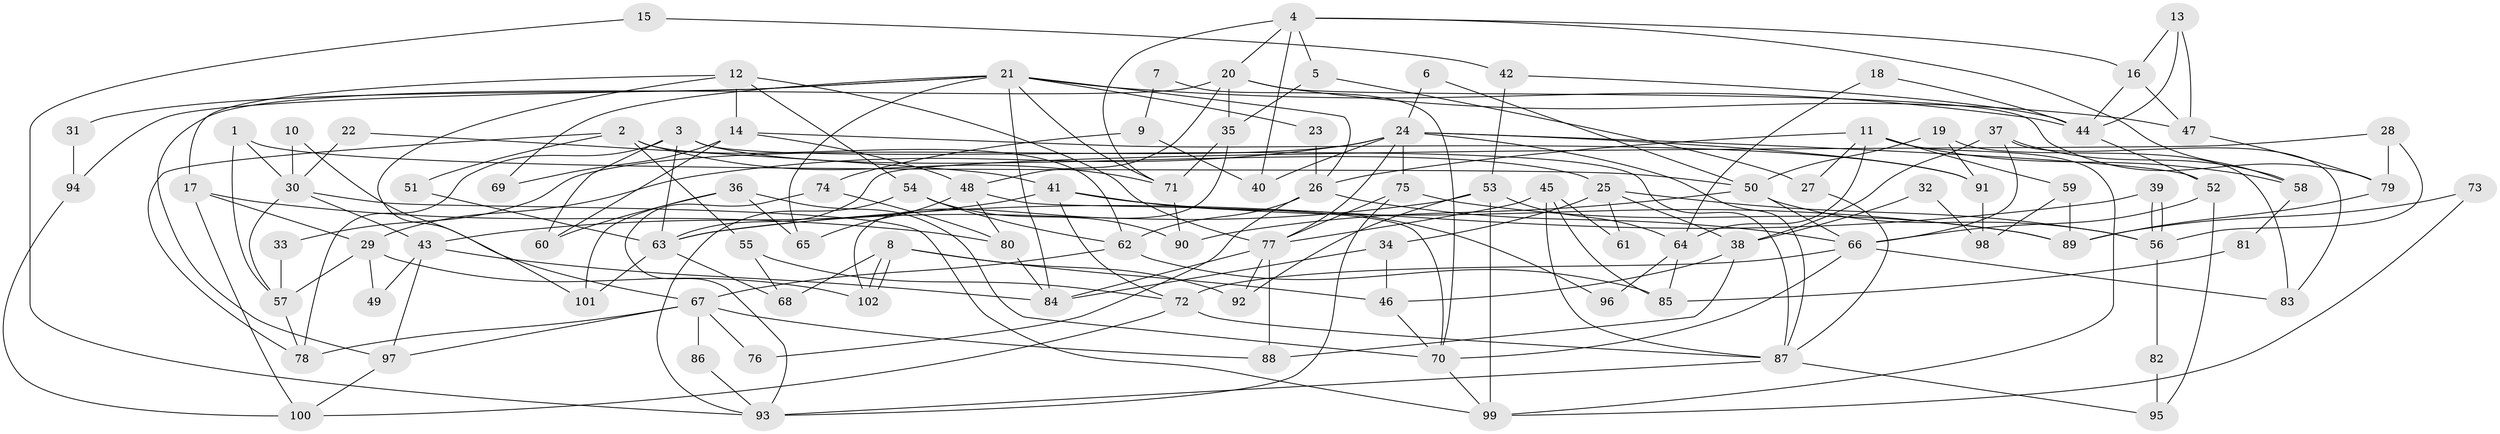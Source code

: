 // Generated by graph-tools (version 1.1) at 2025/49/03/09/25 04:49:51]
// undirected, 102 vertices, 204 edges
graph export_dot {
graph [start="1"]
  node [color=gray90,style=filled];
  1;
  2;
  3;
  4;
  5;
  6;
  7;
  8;
  9;
  10;
  11;
  12;
  13;
  14;
  15;
  16;
  17;
  18;
  19;
  20;
  21;
  22;
  23;
  24;
  25;
  26;
  27;
  28;
  29;
  30;
  31;
  32;
  33;
  34;
  35;
  36;
  37;
  38;
  39;
  40;
  41;
  42;
  43;
  44;
  45;
  46;
  47;
  48;
  49;
  50;
  51;
  52;
  53;
  54;
  55;
  56;
  57;
  58;
  59;
  60;
  61;
  62;
  63;
  64;
  65;
  66;
  67;
  68;
  69;
  70;
  71;
  72;
  73;
  74;
  75;
  76;
  77;
  78;
  79;
  80;
  81;
  82;
  83;
  84;
  85;
  86;
  87;
  88;
  89;
  90;
  91;
  92;
  93;
  94;
  95;
  96;
  97;
  98;
  99;
  100;
  101;
  102;
  1 -- 50;
  1 -- 57;
  1 -- 30;
  2 -- 71;
  2 -- 62;
  2 -- 51;
  2 -- 55;
  2 -- 78;
  3 -- 25;
  3 -- 87;
  3 -- 60;
  3 -- 63;
  3 -- 78;
  4 -- 20;
  4 -- 16;
  4 -- 5;
  4 -- 40;
  4 -- 58;
  4 -- 71;
  5 -- 27;
  5 -- 35;
  6 -- 24;
  6 -- 50;
  7 -- 70;
  7 -- 9;
  8 -- 102;
  8 -- 102;
  8 -- 68;
  8 -- 46;
  8 -- 92;
  9 -- 74;
  9 -- 40;
  10 -- 30;
  10 -- 67;
  11 -- 58;
  11 -- 99;
  11 -- 26;
  11 -- 27;
  11 -- 59;
  11 -- 64;
  12 -- 101;
  12 -- 77;
  12 -- 14;
  12 -- 17;
  12 -- 54;
  13 -- 47;
  13 -- 16;
  13 -- 44;
  14 -- 48;
  14 -- 60;
  14 -- 69;
  14 -- 91;
  15 -- 93;
  15 -- 42;
  16 -- 44;
  16 -- 47;
  17 -- 29;
  17 -- 80;
  17 -- 100;
  18 -- 64;
  18 -- 44;
  19 -- 50;
  19 -- 83;
  19 -- 91;
  20 -- 35;
  20 -- 97;
  20 -- 47;
  20 -- 48;
  20 -- 79;
  21 -- 71;
  21 -- 65;
  21 -- 23;
  21 -- 26;
  21 -- 31;
  21 -- 44;
  21 -- 69;
  21 -- 84;
  21 -- 94;
  22 -- 41;
  22 -- 30;
  23 -- 26;
  24 -- 87;
  24 -- 91;
  24 -- 29;
  24 -- 33;
  24 -- 40;
  24 -- 52;
  24 -- 75;
  24 -- 77;
  25 -- 34;
  25 -- 56;
  25 -- 38;
  25 -- 61;
  26 -- 62;
  26 -- 66;
  26 -- 76;
  27 -- 87;
  28 -- 63;
  28 -- 56;
  28 -- 79;
  29 -- 57;
  29 -- 49;
  29 -- 102;
  30 -- 43;
  30 -- 57;
  30 -- 99;
  31 -- 94;
  32 -- 38;
  32 -- 98;
  33 -- 57;
  34 -- 84;
  34 -- 46;
  35 -- 102;
  35 -- 71;
  36 -- 70;
  36 -- 60;
  36 -- 65;
  36 -- 101;
  37 -- 66;
  37 -- 38;
  37 -- 58;
  37 -- 83;
  38 -- 46;
  38 -- 88;
  39 -- 56;
  39 -- 56;
  39 -- 63;
  41 -- 89;
  41 -- 72;
  41 -- 43;
  41 -- 96;
  42 -- 53;
  42 -- 44;
  43 -- 84;
  43 -- 49;
  43 -- 97;
  44 -- 52;
  45 -- 85;
  45 -- 87;
  45 -- 61;
  45 -- 77;
  46 -- 70;
  47 -- 79;
  48 -- 80;
  48 -- 65;
  48 -- 70;
  50 -- 90;
  50 -- 66;
  50 -- 56;
  51 -- 63;
  52 -- 66;
  52 -- 95;
  53 -- 99;
  53 -- 92;
  53 -- 63;
  53 -- 64;
  54 -- 62;
  54 -- 90;
  54 -- 93;
  55 -- 72;
  55 -- 68;
  56 -- 82;
  57 -- 78;
  58 -- 81;
  59 -- 89;
  59 -- 98;
  62 -- 67;
  62 -- 85;
  63 -- 68;
  63 -- 101;
  64 -- 85;
  64 -- 96;
  66 -- 70;
  66 -- 72;
  66 -- 83;
  67 -- 78;
  67 -- 88;
  67 -- 76;
  67 -- 86;
  67 -- 97;
  70 -- 99;
  71 -- 90;
  72 -- 100;
  72 -- 87;
  73 -- 89;
  73 -- 99;
  74 -- 80;
  74 -- 93;
  75 -- 77;
  75 -- 89;
  75 -- 93;
  77 -- 84;
  77 -- 88;
  77 -- 92;
  79 -- 89;
  80 -- 84;
  81 -- 85;
  82 -- 95;
  86 -- 93;
  87 -- 93;
  87 -- 95;
  91 -- 98;
  94 -- 100;
  97 -- 100;
}
